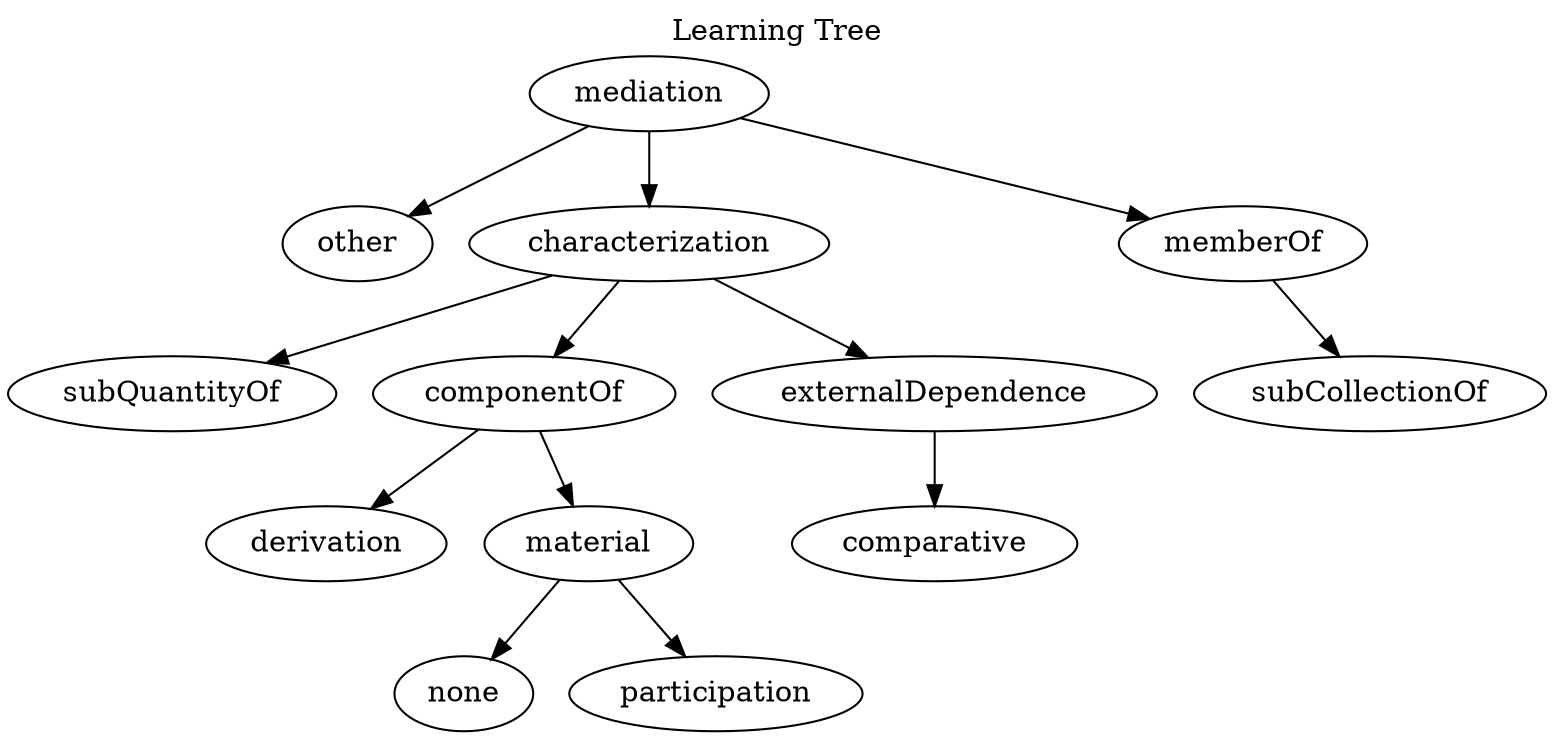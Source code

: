 strict digraph  {
label="Learning Tree";
labelloc=t;
labeljust=c;
mediation;
other;
characterization;
memberOf;
subQuantityOf;
componentOf;
externalDependence;
subCollectionOf;
derivation;
material;
none;
participation;
comparative;
mediation -> other;
mediation -> characterization;
mediation -> memberOf;
characterization -> subQuantityOf;
characterization -> componentOf;
characterization -> externalDependence;
memberOf -> subCollectionOf;
componentOf -> derivation;
componentOf -> material;
externalDependence -> comparative;
material -> none;
material -> participation;
}
